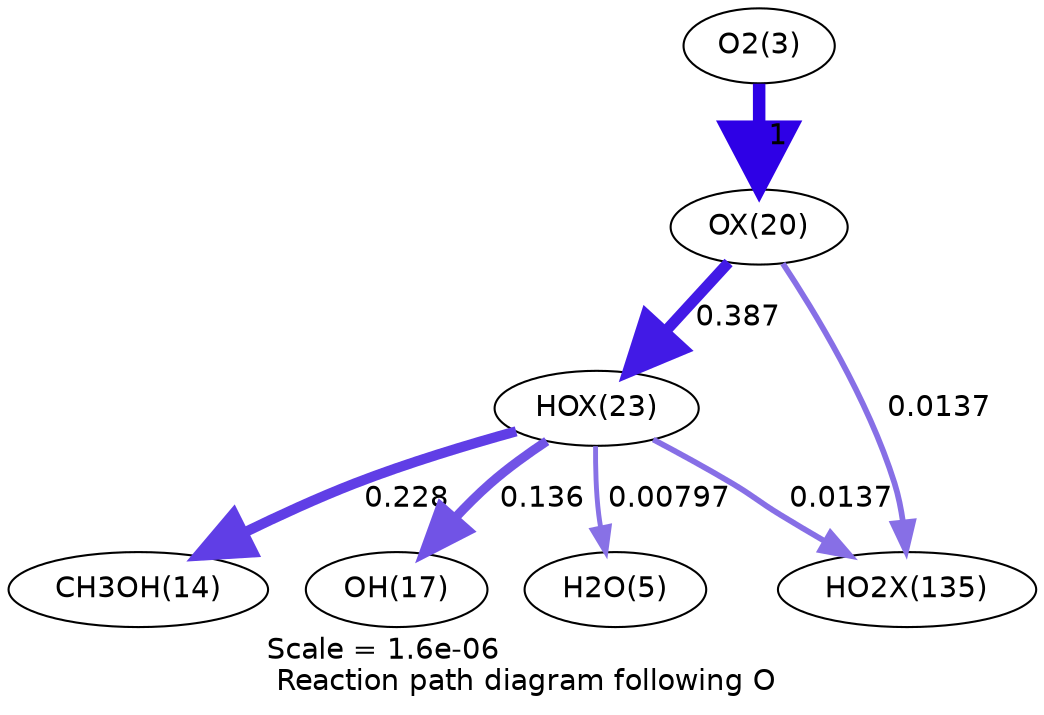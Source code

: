 digraph reaction_paths {
center=1;
s5 -> s34[fontname="Helvetica", penwidth=6, arrowsize=3, color="0.7, 1.5, 0.9"
, label=" 1"];
s34 -> s37[fontname="Helvetica", penwidth=5.28, arrowsize=2.64, color="0.7, 0.887, 0.9"
, label=" 0.387"];
s34 -> s54[fontname="Helvetica", penwidth=2.76, arrowsize=1.38, color="0.7, 0.514, 0.9"
, label=" 0.0137"];
s37 -> s16[fontname="Helvetica", penwidth=4.88, arrowsize=2.44, color="0.7, 0.728, 0.9"
, label=" 0.228"];
s37 -> s19[fontname="Helvetica", penwidth=4.49, arrowsize=2.25, color="0.7, 0.636, 0.9"
, label=" 0.136"];
s37 -> s7[fontname="Helvetica", penwidth=2.35, arrowsize=1.18, color="0.7, 0.508, 0.9"
, label=" 0.00797"];
s37 -> s54[fontname="Helvetica", penwidth=2.76, arrowsize=1.38, color="0.7, 0.514, 0.9"
, label=" 0.0137"];
s5 [ fontname="Helvetica", label="O2(3)"];
s7 [ fontname="Helvetica", label="H2O(5)"];
s16 [ fontname="Helvetica", label="CH3OH(14)"];
s19 [ fontname="Helvetica", label="OH(17)"];
s34 [ fontname="Helvetica", label="OX(20)"];
s37 [ fontname="Helvetica", label="HOX(23)"];
s54 [ fontname="Helvetica", label="HO2X(135)"];
 label = "Scale = 1.6e-06\l Reaction path diagram following O";
 fontname = "Helvetica";
}
